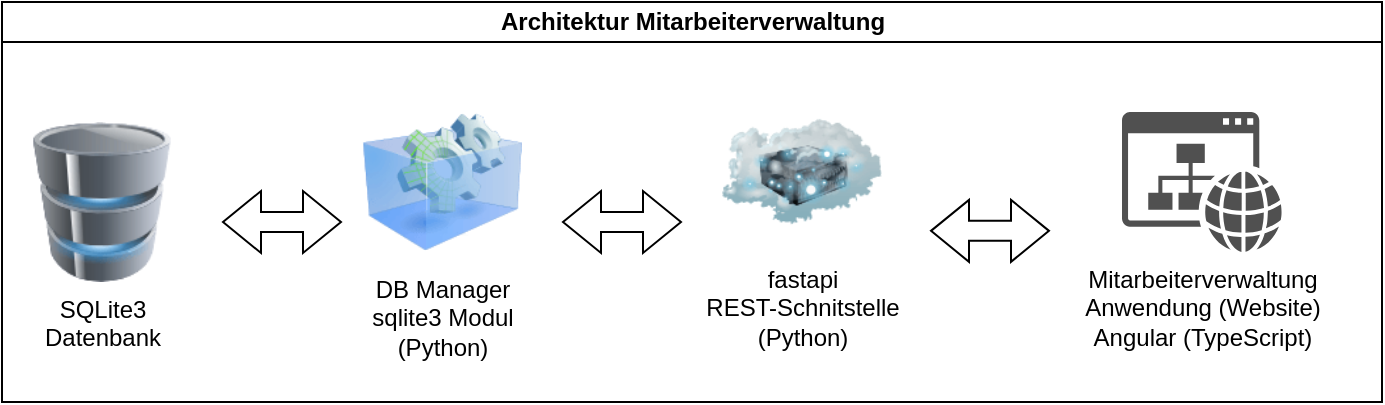 <mxfile version="24.6.0" type="device">
  <diagram id="prtHgNgQTEPvFCAcTncT" name="Page-1">
    <mxGraphModel dx="2008" dy="639" grid="1" gridSize="10" guides="1" tooltips="1" connect="1" arrows="1" fold="1" page="1" pageScale="1" pageWidth="827" pageHeight="1169" math="0" shadow="0">
      <root>
        <mxCell id="0" />
        <mxCell id="1" parent="0" />
        <mxCell id="dNxyNK7c78bLwvsdeMH5-11" value="Architektur Mitarbeiterverwaltung" style="swimlane;html=1;startSize=20;horizontal=1;containerType=tree;glass=0;" parent="1" vertex="1">
          <mxGeometry x="-50" y="100" width="690" height="200" as="geometry">
            <mxRectangle x="40" y="70" width="220" height="30" as="alternateBounds" />
          </mxGeometry>
        </mxCell>
        <mxCell id="TvEJ2rbNViS4tUfLYAOa-3" value="DB Manager&lt;div&gt;sqlite3 Modul&lt;/div&gt;&lt;div&gt;(Python)&lt;/div&gt;" style="image;html=1;image=img/lib/clip_art/computers/Virtual_Application_128x128.png" vertex="1" parent="dNxyNK7c78bLwvsdeMH5-11">
          <mxGeometry x="180" y="50" width="80" height="80" as="geometry" />
        </mxCell>
        <mxCell id="TvEJ2rbNViS4tUfLYAOa-4" value="fastapi&lt;div&gt;REST-Schnitstelle&lt;/div&gt;&lt;div&gt;(Python)&lt;/div&gt;" style="image;html=1;image=img/lib/clip_art/networking/Cloud_Server_128x128.png" vertex="1" parent="dNxyNK7c78bLwvsdeMH5-11">
          <mxGeometry x="360" y="45" width="80" height="80" as="geometry" />
        </mxCell>
        <mxCell id="TvEJ2rbNViS4tUfLYAOa-5" value="Mitarbeiterverwaltung&lt;div&gt;Anwendung (Website)&lt;/div&gt;&lt;div&gt;Angular (TypeScript)&lt;/div&gt;" style="sketch=0;pointerEvents=1;shadow=0;dashed=0;html=1;strokeColor=none;fillColor=#505050;labelPosition=center;verticalLabelPosition=bottom;verticalAlign=top;outlineConnect=0;align=center;shape=mxgraph.office.concepts.website;" vertex="1" parent="dNxyNK7c78bLwvsdeMH5-11">
          <mxGeometry x="560" y="55" width="80" height="70" as="geometry" />
        </mxCell>
        <mxCell id="TvEJ2rbNViS4tUfLYAOa-7" value="" style="shape=flexArrow;endArrow=classic;startArrow=classic;html=1;rounded=0;" edge="1" parent="dNxyNK7c78bLwvsdeMH5-11">
          <mxGeometry width="100" height="100" relative="1" as="geometry">
            <mxPoint x="280" y="110" as="sourcePoint" />
            <mxPoint x="340" y="110" as="targetPoint" />
          </mxGeometry>
        </mxCell>
        <mxCell id="TvEJ2rbNViS4tUfLYAOa-8" value="" style="shape=flexArrow;endArrow=classic;startArrow=classic;html=1;rounded=0;" edge="1" parent="dNxyNK7c78bLwvsdeMH5-11">
          <mxGeometry width="100" height="100" relative="1" as="geometry">
            <mxPoint x="464" y="114.43" as="sourcePoint" />
            <mxPoint x="524" y="114.43" as="targetPoint" />
          </mxGeometry>
        </mxCell>
        <mxCell id="TvEJ2rbNViS4tUfLYAOa-9" value="SQLite3&lt;div&gt;Datenbank&lt;/div&gt;" style="image;html=1;image=img/lib/clip_art/computers/Database_128x128.png" vertex="1" parent="dNxyNK7c78bLwvsdeMH5-11">
          <mxGeometry x="10" y="60" width="80" height="80" as="geometry" />
        </mxCell>
        <mxCell id="TvEJ2rbNViS4tUfLYAOa-6" value="" style="shape=flexArrow;endArrow=classic;startArrow=classic;html=1;rounded=0;" edge="1" parent="1">
          <mxGeometry width="100" height="100" relative="1" as="geometry">
            <mxPoint x="60" y="210" as="sourcePoint" />
            <mxPoint x="120" y="210" as="targetPoint" />
          </mxGeometry>
        </mxCell>
      </root>
    </mxGraphModel>
  </diagram>
</mxfile>
